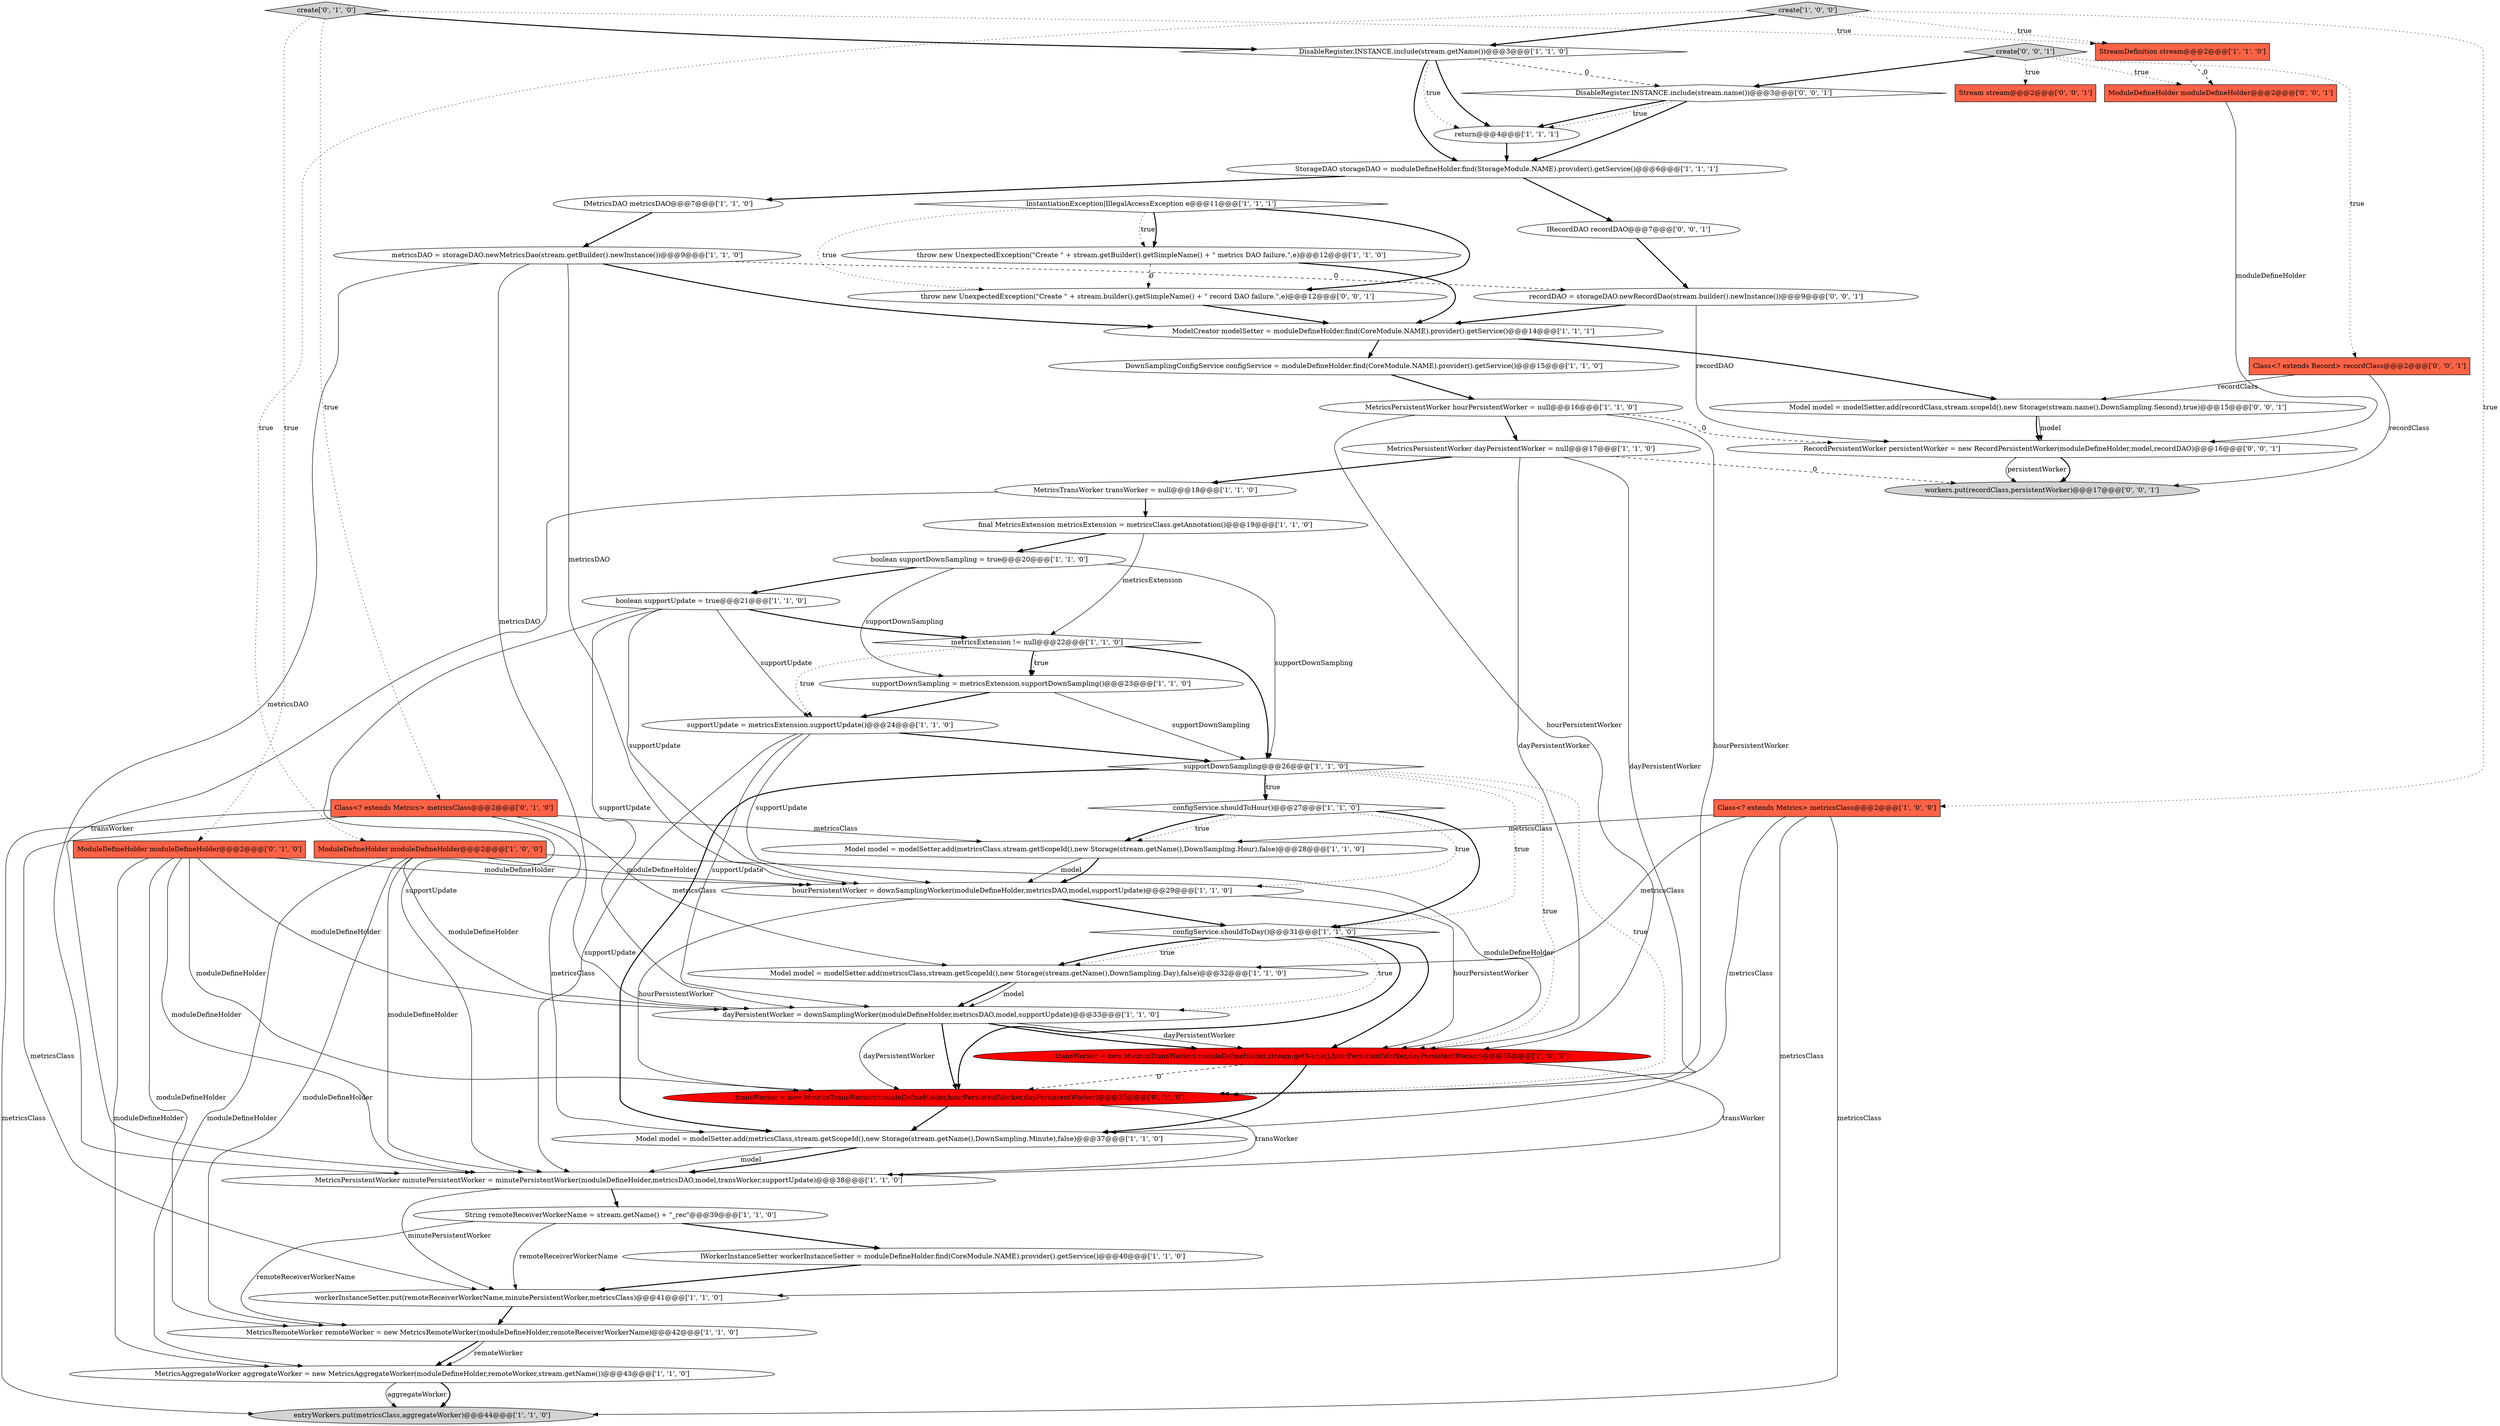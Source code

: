 digraph {
24 [style = filled, label = "String remoteReceiverWorkerName = stream.getName() + \"_rec\"@@@39@@@['1', '1', '0']", fillcolor = white, shape = ellipse image = "AAA0AAABBB1BBB"];
15 [style = filled, label = "MetricsPersistentWorker hourPersistentWorker = null@@@16@@@['1', '1', '0']", fillcolor = white, shape = ellipse image = "AAA0AAABBB1BBB"];
30 [style = filled, label = "DownSamplingConfigService configService = moduleDefineHolder.find(CoreModule.NAME).provider().getService()@@@15@@@['1', '1', '0']", fillcolor = white, shape = ellipse image = "AAA0AAABBB1BBB"];
51 [style = filled, label = "ModuleDefineHolder moduleDefineHolder@@@2@@@['0', '0', '1']", fillcolor = tomato, shape = box image = "AAA0AAABBB3BBB"];
19 [style = filled, label = "throw new UnexpectedException(\"Create \" + stream.getBuilder().getSimpleName() + \" metrics DAO failure.\",e)@@@12@@@['1', '1', '0']", fillcolor = white, shape = ellipse image = "AAA0AAABBB1BBB"];
21 [style = filled, label = "Class<? extends Metrics> metricsClass@@@2@@@['1', '0', '0']", fillcolor = tomato, shape = box image = "AAA0AAABBB1BBB"];
47 [style = filled, label = "Stream stream@@@2@@@['0', '0', '1']", fillcolor = tomato, shape = box image = "AAA0AAABBB3BBB"];
22 [style = filled, label = "MetricsTransWorker transWorker = null@@@18@@@['1', '1', '0']", fillcolor = white, shape = ellipse image = "AAA0AAABBB1BBB"];
8 [style = filled, label = "StorageDAO storageDAO = moduleDefineHolder.find(StorageModule.NAME).provider().getService()@@@6@@@['1', '1', '1']", fillcolor = white, shape = ellipse image = "AAA0AAABBB1BBB"];
3 [style = filled, label = "Model model = modelSetter.add(metricsClass,stream.getScopeId(),new Storage(stream.getName(),DownSampling.Day),false)@@@32@@@['1', '1', '0']", fillcolor = white, shape = ellipse image = "AAA0AAABBB1BBB"];
10 [style = filled, label = "MetricsAggregateWorker aggregateWorker = new MetricsAggregateWorker(moduleDefineHolder,remoteWorker,stream.getName())@@@43@@@['1', '1', '0']", fillcolor = white, shape = ellipse image = "AAA0AAABBB1BBB"];
29 [style = filled, label = "workerInstanceSetter.put(remoteReceiverWorkerName,minutePersistentWorker,metricsClass)@@@41@@@['1', '1', '0']", fillcolor = white, shape = ellipse image = "AAA0AAABBB1BBB"];
14 [style = filled, label = "InstantiationException|IllegalAccessException e@@@11@@@['1', '1', '1']", fillcolor = white, shape = diamond image = "AAA0AAABBB1BBB"];
48 [style = filled, label = "Model model = modelSetter.add(recordClass,stream.scopeId(),new Storage(stream.name(),DownSampling.Second),true)@@@15@@@['0', '0', '1']", fillcolor = white, shape = ellipse image = "AAA0AAABBB3BBB"];
4 [style = filled, label = "dayPersistentWorker = downSamplingWorker(moduleDefineHolder,metricsDAO,model,supportUpdate)@@@33@@@['1', '1', '0']", fillcolor = white, shape = ellipse image = "AAA0AAABBB1BBB"];
7 [style = filled, label = "Model model = modelSetter.add(metricsClass,stream.getScopeId(),new Storage(stream.getName(),DownSampling.Hour),false)@@@28@@@['1', '1', '0']", fillcolor = white, shape = ellipse image = "AAA0AAABBB1BBB"];
37 [style = filled, label = "MetricsRemoteWorker remoteWorker = new MetricsRemoteWorker(moduleDefineHolder,remoteReceiverWorkerName)@@@42@@@['1', '1', '0']", fillcolor = white, shape = ellipse image = "AAA0AAABBB1BBB"];
49 [style = filled, label = "throw new UnexpectedException(\"Create \" + stream.builder().getSimpleName() + \" record DAO failure.\",e)@@@12@@@['0', '0', '1']", fillcolor = white, shape = ellipse image = "AAA0AAABBB3BBB"];
34 [style = filled, label = "StreamDefinition stream@@@2@@@['1', '1', '0']", fillcolor = tomato, shape = box image = "AAA0AAABBB1BBB"];
16 [style = filled, label = "ModelCreator modelSetter = moduleDefineHolder.find(CoreModule.NAME).provider().getService()@@@14@@@['1', '1', '1']", fillcolor = white, shape = ellipse image = "AAA0AAABBB1BBB"];
43 [style = filled, label = "RecordPersistentWorker persistentWorker = new RecordPersistentWorker(moduleDefineHolder,model,recordDAO)@@@16@@@['0', '0', '1']", fillcolor = white, shape = ellipse image = "AAA0AAABBB3BBB"];
52 [style = filled, label = "IRecordDAO recordDAO@@@7@@@['0', '0', '1']", fillcolor = white, shape = ellipse image = "AAA0AAABBB3BBB"];
23 [style = filled, label = "hourPersistentWorker = downSamplingWorker(moduleDefineHolder,metricsDAO,model,supportUpdate)@@@29@@@['1', '1', '0']", fillcolor = white, shape = ellipse image = "AAA0AAABBB1BBB"];
45 [style = filled, label = "Class<? extends Record> recordClass@@@2@@@['0', '0', '1']", fillcolor = tomato, shape = box image = "AAA0AAABBB3BBB"];
41 [style = filled, label = "create['0', '1', '0']", fillcolor = lightgray, shape = diamond image = "AAA0AAABBB2BBB"];
2 [style = filled, label = "boolean supportUpdate = true@@@21@@@['1', '1', '0']", fillcolor = white, shape = ellipse image = "AAA0AAABBB1BBB"];
0 [style = filled, label = "boolean supportDownSampling = true@@@20@@@['1', '1', '0']", fillcolor = white, shape = ellipse image = "AAA0AAABBB1BBB"];
27 [style = filled, label = "metricsDAO = storageDAO.newMetricsDao(stream.getBuilder().newInstance())@@@9@@@['1', '1', '0']", fillcolor = white, shape = ellipse image = "AAA0AAABBB1BBB"];
28 [style = filled, label = "final MetricsExtension metricsExtension = metricsClass.getAnnotation()@@@19@@@['1', '1', '0']", fillcolor = white, shape = ellipse image = "AAA0AAABBB1BBB"];
18 [style = filled, label = "IMetricsDAO metricsDAO@@@7@@@['1', '1', '0']", fillcolor = white, shape = ellipse image = "AAA0AAABBB1BBB"];
13 [style = filled, label = "configService.shouldToHour()@@@27@@@['1', '1', '0']", fillcolor = white, shape = diamond image = "AAA0AAABBB1BBB"];
31 [style = filled, label = "transWorker = new MetricsTransWorker(moduleDefineHolder,stream.getName(),hourPersistentWorker,dayPersistentWorker)@@@35@@@['1', '0', '0']", fillcolor = red, shape = ellipse image = "AAA1AAABBB1BBB"];
11 [style = filled, label = "supportUpdate = metricsExtension.supportUpdate()@@@24@@@['1', '1', '0']", fillcolor = white, shape = ellipse image = "AAA0AAABBB1BBB"];
26 [style = filled, label = "MetricsPersistentWorker dayPersistentWorker = null@@@17@@@['1', '1', '0']", fillcolor = white, shape = ellipse image = "AAA0AAABBB1BBB"];
6 [style = filled, label = "DisableRegister.INSTANCE.include(stream.getName())@@@3@@@['1', '1', '0']", fillcolor = white, shape = diamond image = "AAA0AAABBB1BBB"];
20 [style = filled, label = "supportDownSampling@@@26@@@['1', '1', '0']", fillcolor = white, shape = diamond image = "AAA0AAABBB1BBB"];
39 [style = filled, label = "Class<? extends Metrics> metricsClass@@@2@@@['0', '1', '0']", fillcolor = tomato, shape = box image = "AAA0AAABBB2BBB"];
1 [style = filled, label = "return@@@4@@@['1', '1', '1']", fillcolor = white, shape = ellipse image = "AAA0AAABBB1BBB"];
42 [style = filled, label = "recordDAO = storageDAO.newRecordDao(stream.builder().newInstance())@@@9@@@['0', '0', '1']", fillcolor = white, shape = ellipse image = "AAA0AAABBB3BBB"];
40 [style = filled, label = "transWorker = new MetricsTransWorker(moduleDefineHolder,hourPersistentWorker,dayPersistentWorker)@@@35@@@['0', '1', '0']", fillcolor = red, shape = ellipse image = "AAA1AAABBB2BBB"];
35 [style = filled, label = "metricsExtension != null@@@22@@@['1', '1', '0']", fillcolor = white, shape = diamond image = "AAA0AAABBB1BBB"];
32 [style = filled, label = "MetricsPersistentWorker minutePersistentWorker = minutePersistentWorker(moduleDefineHolder,metricsDAO,model,transWorker,supportUpdate)@@@38@@@['1', '1', '0']", fillcolor = white, shape = ellipse image = "AAA0AAABBB1BBB"];
50 [style = filled, label = "workers.put(recordClass,persistentWorker)@@@17@@@['0', '0', '1']", fillcolor = lightgray, shape = ellipse image = "AAA0AAABBB3BBB"];
33 [style = filled, label = "IWorkerInstanceSetter workerInstanceSetter = moduleDefineHolder.find(CoreModule.NAME).provider().getService()@@@40@@@['1', '1', '0']", fillcolor = white, shape = ellipse image = "AAA0AAABBB1BBB"];
12 [style = filled, label = "entryWorkers.put(metricsClass,aggregateWorker)@@@44@@@['1', '1', '0']", fillcolor = lightgray, shape = ellipse image = "AAA0AAABBB1BBB"];
17 [style = filled, label = "create['1', '0', '0']", fillcolor = lightgray, shape = diamond image = "AAA0AAABBB1BBB"];
38 [style = filled, label = "ModuleDefineHolder moduleDefineHolder@@@2@@@['0', '1', '0']", fillcolor = tomato, shape = box image = "AAA0AAABBB2BBB"];
44 [style = filled, label = "DisableRegister.INSTANCE.include(stream.name())@@@3@@@['0', '0', '1']", fillcolor = white, shape = diamond image = "AAA0AAABBB3BBB"];
9 [style = filled, label = "configService.shouldToDay()@@@31@@@['1', '1', '0']", fillcolor = white, shape = diamond image = "AAA0AAABBB1BBB"];
36 [style = filled, label = "Model model = modelSetter.add(metricsClass,stream.getScopeId(),new Storage(stream.getName(),DownSampling.Minute),false)@@@37@@@['1', '1', '0']", fillcolor = white, shape = ellipse image = "AAA0AAABBB1BBB"];
5 [style = filled, label = "ModuleDefineHolder moduleDefineHolder@@@2@@@['1', '0', '0']", fillcolor = tomato, shape = box image = "AAA0AAABBB1BBB"];
46 [style = filled, label = "create['0', '0', '1']", fillcolor = lightgray, shape = diamond image = "AAA0AAABBB3BBB"];
25 [style = filled, label = "supportDownSampling = metricsExtension.supportDownSampling()@@@23@@@['1', '1', '0']", fillcolor = white, shape = ellipse image = "AAA0AAABBB1BBB"];
2->35 [style = bold, label=""];
14->19 [style = dotted, label="true"];
44->8 [style = bold, label=""];
49->16 [style = bold, label=""];
15->31 [style = solid, label="hourPersistentWorker"];
21->12 [style = solid, label="metricsClass"];
6->1 [style = dotted, label="true"];
31->40 [style = dashed, label="0"];
20->40 [style = dotted, label="true"];
41->38 [style = dotted, label="true"];
26->31 [style = solid, label="dayPersistentWorker"];
3->4 [style = bold, label=""];
26->22 [style = bold, label=""];
26->50 [style = dashed, label="0"];
28->0 [style = bold, label=""];
5->37 [style = solid, label="moduleDefineHolder"];
48->43 [style = bold, label=""];
10->12 [style = bold, label=""];
20->31 [style = dotted, label="true"];
25->20 [style = solid, label="supportDownSampling"];
21->29 [style = solid, label="metricsClass"];
20->13 [style = dotted, label="true"];
17->34 [style = dotted, label="true"];
44->1 [style = bold, label=""];
38->40 [style = solid, label="moduleDefineHolder"];
9->40 [style = bold, label=""];
23->40 [style = solid, label="hourPersistentWorker"];
7->23 [style = solid, label="model"];
35->20 [style = bold, label=""];
8->18 [style = bold, label=""];
44->1 [style = dotted, label="true"];
34->51 [style = dashed, label="0"];
2->23 [style = solid, label="supportUpdate"];
38->4 [style = solid, label="moduleDefineHolder"];
42->43 [style = solid, label="recordDAO"];
41->6 [style = bold, label=""];
13->7 [style = dotted, label="true"];
38->37 [style = solid, label="moduleDefineHolder"];
27->16 [style = bold, label=""];
13->23 [style = dotted, label="true"];
15->40 [style = solid, label="hourPersistentWorker"];
33->29 [style = bold, label=""];
52->42 [style = bold, label=""];
21->3 [style = solid, label="metricsClass"];
38->10 [style = solid, label="moduleDefineHolder"];
7->23 [style = bold, label=""];
46->45 [style = dotted, label="true"];
9->4 [style = dotted, label="true"];
2->4 [style = solid, label="supportUpdate"];
17->21 [style = dotted, label="true"];
9->3 [style = dotted, label="true"];
11->32 [style = solid, label="supportUpdate"];
35->25 [style = dotted, label="true"];
30->15 [style = bold, label=""];
0->20 [style = solid, label="supportDownSampling"];
46->44 [style = bold, label=""];
4->31 [style = solid, label="dayPersistentWorker"];
39->12 [style = solid, label="metricsClass"];
39->29 [style = solid, label="metricsClass"];
23->31 [style = solid, label="hourPersistentWorker"];
1->8 [style = bold, label=""];
20->13 [style = bold, label=""];
20->9 [style = dotted, label="true"];
17->6 [style = bold, label=""];
37->10 [style = bold, label=""];
51->43 [style = solid, label="moduleDefineHolder"];
31->32 [style = solid, label="transWorker"];
9->31 [style = bold, label=""];
46->47 [style = dotted, label="true"];
24->29 [style = solid, label="remoteReceiverWorkerName"];
42->16 [style = bold, label=""];
5->10 [style = solid, label="moduleDefineHolder"];
31->36 [style = bold, label=""];
14->19 [style = bold, label=""];
15->43 [style = dashed, label="0"];
22->28 [style = bold, label=""];
24->37 [style = solid, label="remoteReceiverWorkerName"];
29->37 [style = bold, label=""];
4->40 [style = solid, label="dayPersistentWorker"];
8->52 [style = bold, label=""];
27->42 [style = dashed, label="0"];
19->16 [style = bold, label=""];
35->25 [style = bold, label=""];
26->40 [style = solid, label="dayPersistentWorker"];
24->33 [style = bold, label=""];
6->1 [style = bold, label=""];
11->4 [style = solid, label="supportUpdate"];
41->34 [style = dotted, label="true"];
4->31 [style = bold, label=""];
46->51 [style = dotted, label="true"];
5->23 [style = solid, label="moduleDefineHolder"];
40->36 [style = bold, label=""];
27->23 [style = solid, label="metricsDAO"];
0->25 [style = solid, label="supportDownSampling"];
16->30 [style = bold, label=""];
16->48 [style = bold, label=""];
9->3 [style = bold, label=""];
39->7 [style = solid, label="metricsClass"];
38->32 [style = solid, label="moduleDefineHolder"];
13->9 [style = bold, label=""];
10->12 [style = solid, label="aggregateWorker"];
14->49 [style = dotted, label="true"];
36->32 [style = solid, label="model"];
20->36 [style = bold, label=""];
48->43 [style = solid, label="model"];
5->31 [style = solid, label="moduleDefineHolder"];
27->4 [style = solid, label="metricsDAO"];
4->40 [style = bold, label=""];
11->20 [style = bold, label=""];
2->11 [style = solid, label="supportUpdate"];
22->32 [style = solid, label="transWorker"];
38->23 [style = solid, label="moduleDefineHolder"];
43->50 [style = bold, label=""];
14->49 [style = bold, label=""];
5->32 [style = solid, label="moduleDefineHolder"];
21->7 [style = solid, label="metricsClass"];
28->35 [style = solid, label="metricsExtension"];
0->2 [style = bold, label=""];
37->10 [style = solid, label="remoteWorker"];
36->32 [style = bold, label=""];
39->3 [style = solid, label="metricsClass"];
45->50 [style = solid, label="recordClass"];
41->39 [style = dotted, label="true"];
21->36 [style = solid, label="metricsClass"];
2->32 [style = solid, label="supportUpdate"];
27->32 [style = solid, label="metricsDAO"];
45->48 [style = solid, label="recordClass"];
35->11 [style = dotted, label="true"];
3->4 [style = solid, label="model"];
19->49 [style = dashed, label="0"];
15->26 [style = bold, label=""];
32->29 [style = solid, label="minutePersistentWorker"];
11->23 [style = solid, label="supportUpdate"];
18->27 [style = bold, label=""];
25->11 [style = bold, label=""];
43->50 [style = solid, label="persistentWorker"];
13->7 [style = bold, label=""];
6->8 [style = bold, label=""];
39->36 [style = solid, label="metricsClass"];
5->4 [style = solid, label="moduleDefineHolder"];
40->32 [style = solid, label="transWorker"];
23->9 [style = bold, label=""];
32->24 [style = bold, label=""];
6->44 [style = dashed, label="0"];
17->5 [style = dotted, label="true"];
}

